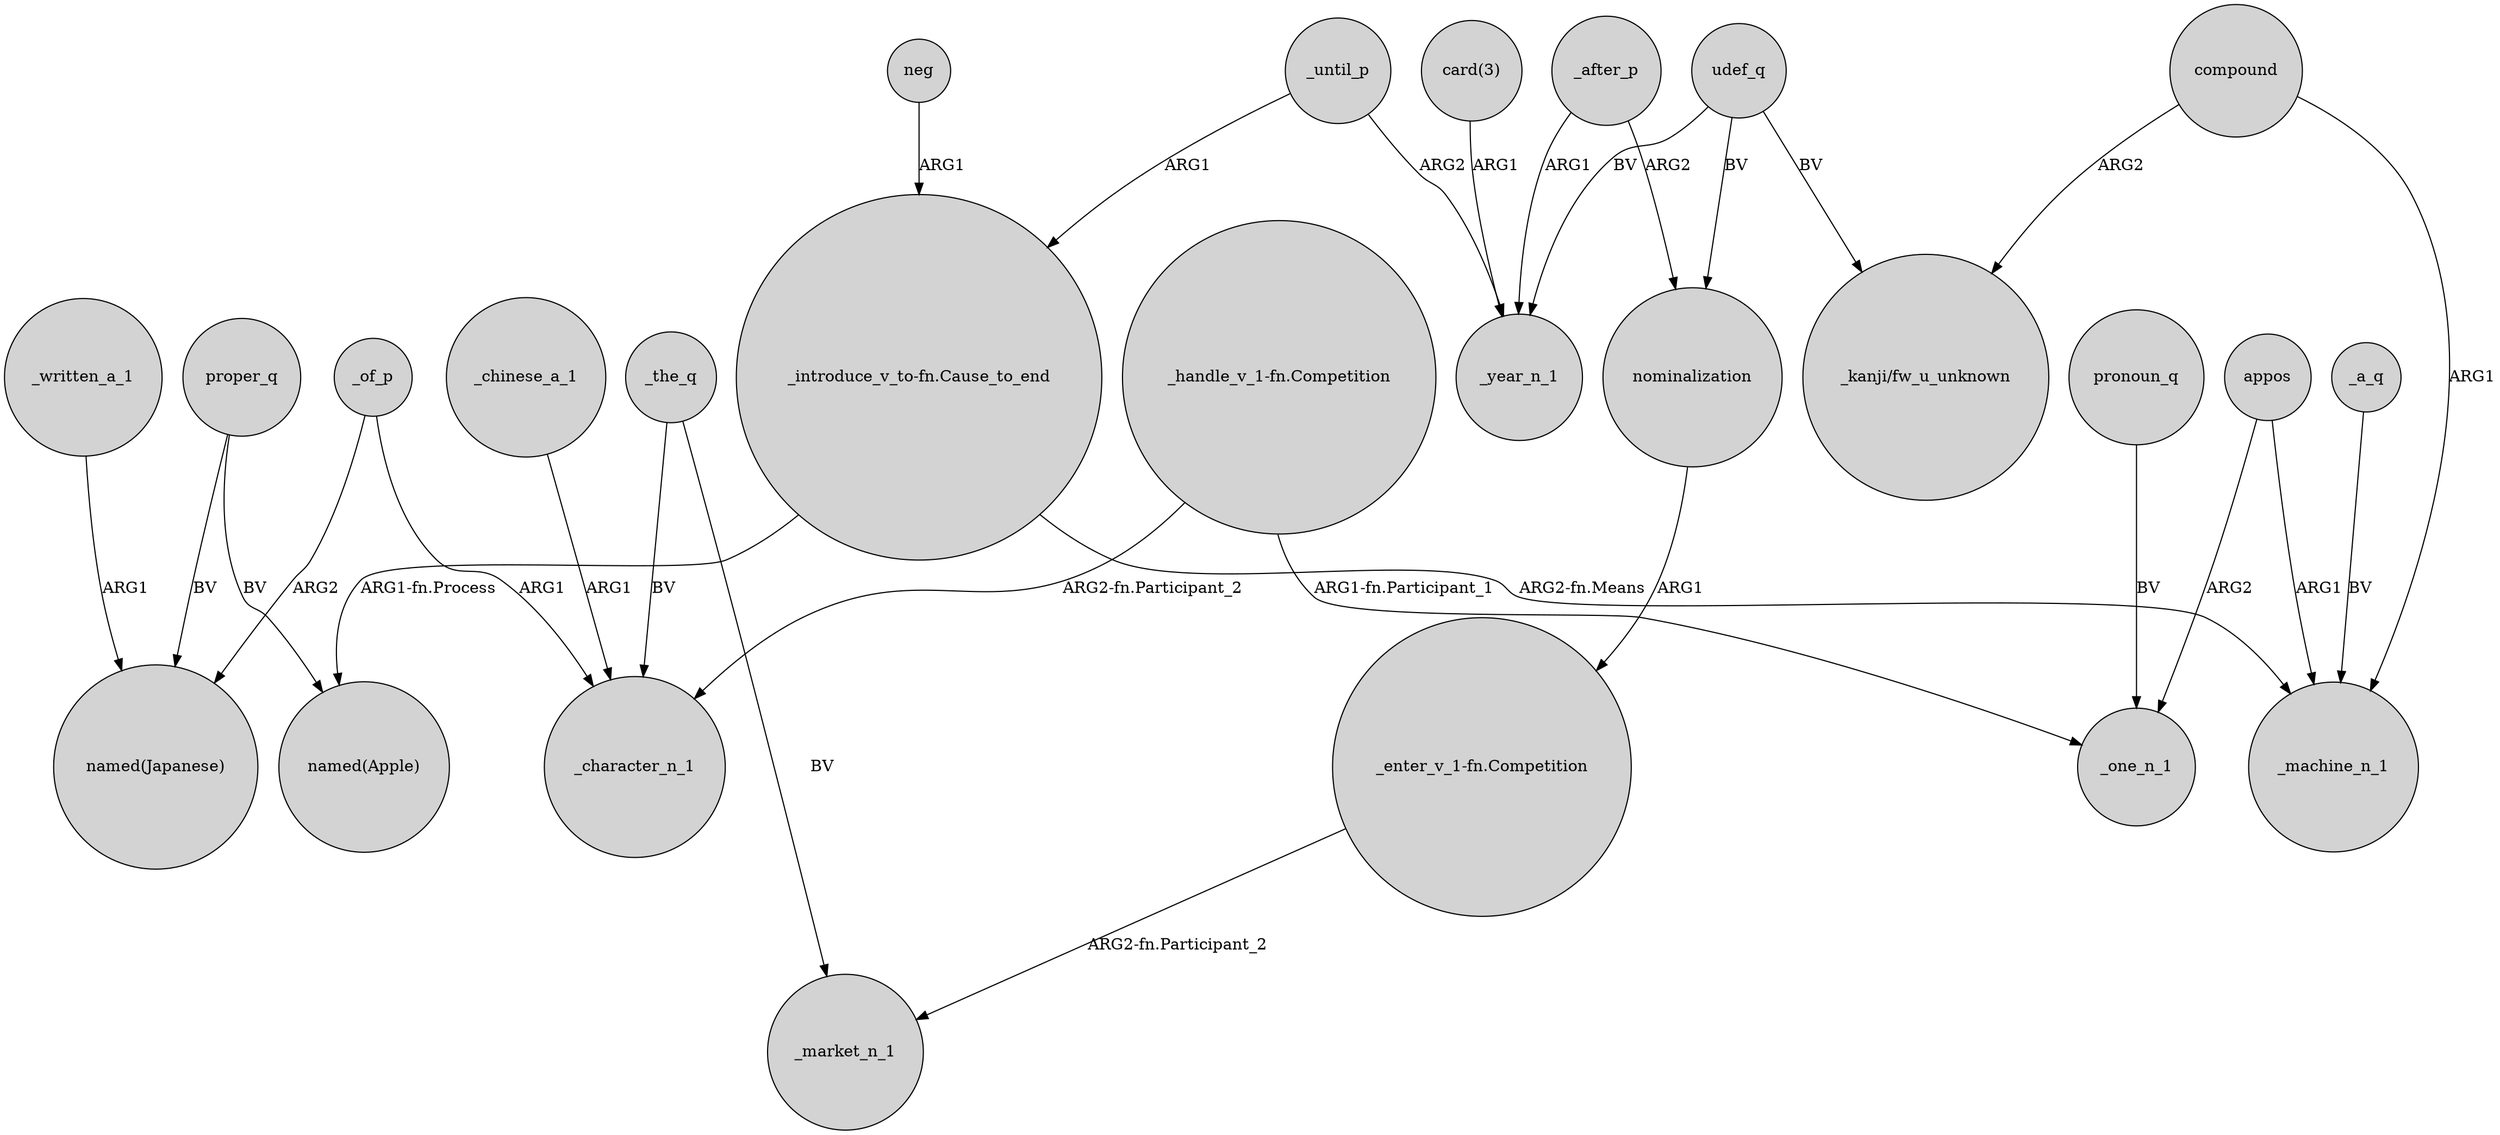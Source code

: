 digraph {
	node [shape=circle style=filled]
	proper_q -> "named(Japanese)" [label=BV]
	proper_q -> "named(Apple)" [label=BV]
	compound -> _machine_n_1 [label=ARG1]
	udef_q -> nominalization [label=BV]
	_of_p -> _character_n_1 [label=ARG1]
	"card(3)" -> _year_n_1 [label=ARG1]
	_after_p -> _year_n_1 [label=ARG1]
	_the_q -> _market_n_1 [label=BV]
	_of_p -> "named(Japanese)" [label=ARG2]
	_after_p -> nominalization [label=ARG2]
	_written_a_1 -> "named(Japanese)" [label=ARG1]
	compound -> "_kanji/fw_u_unknown" [label=ARG2]
	pronoun_q -> _one_n_1 [label=BV]
	"_handle_v_1-fn.Competition" -> _one_n_1 [label="ARG1-fn.Participant_1"]
	"_handle_v_1-fn.Competition" -> _character_n_1 [label="ARG2-fn.Participant_2"]
	"_introduce_v_to-fn.Cause_to_end" -> "named(Apple)" [label="ARG1-fn.Process"]
	"_enter_v_1-fn.Competition" -> _market_n_1 [label="ARG2-fn.Participant_2"]
	neg -> "_introduce_v_to-fn.Cause_to_end" [label=ARG1]
	appos -> _machine_n_1 [label=ARG1]
	_the_q -> _character_n_1 [label=BV]
	udef_q -> "_kanji/fw_u_unknown" [label=BV]
	udef_q -> _year_n_1 [label=BV]
	appos -> _one_n_1 [label=ARG2]
	_until_p -> "_introduce_v_to-fn.Cause_to_end" [label=ARG1]
	nominalization -> "_enter_v_1-fn.Competition" [label=ARG1]
	_chinese_a_1 -> _character_n_1 [label=ARG1]
	_until_p -> _year_n_1 [label=ARG2]
	"_introduce_v_to-fn.Cause_to_end" -> _machine_n_1 [label="ARG2-fn.Means"]
	_a_q -> _machine_n_1 [label=BV]
}

